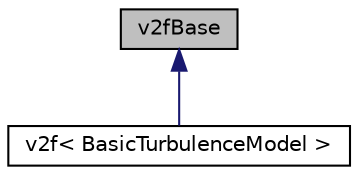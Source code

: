 digraph "v2fBase"
{
  bgcolor="transparent";
  edge [fontname="Helvetica",fontsize="10",labelfontname="Helvetica",labelfontsize="10"];
  node [fontname="Helvetica",fontsize="10",shape=record];
  Node1 [label="v2fBase",height=0.2,width=0.4,color="black", fillcolor="grey75", style="filled", fontcolor="black"];
  Node1 -> Node2 [dir="back",color="midnightblue",fontsize="10",style="solid",fontname="Helvetica"];
  Node2 [label="v2f\< BasicTurbulenceModel \>",height=0.2,width=0.4,color="black",URL="$a02782.html",tooltip="Lien and Kalitzin&#39;s v2-f turbulence model for incompressible and compressible flows, with a limit imposed on the turbulent viscosity given by Davidson et al. "];
}
